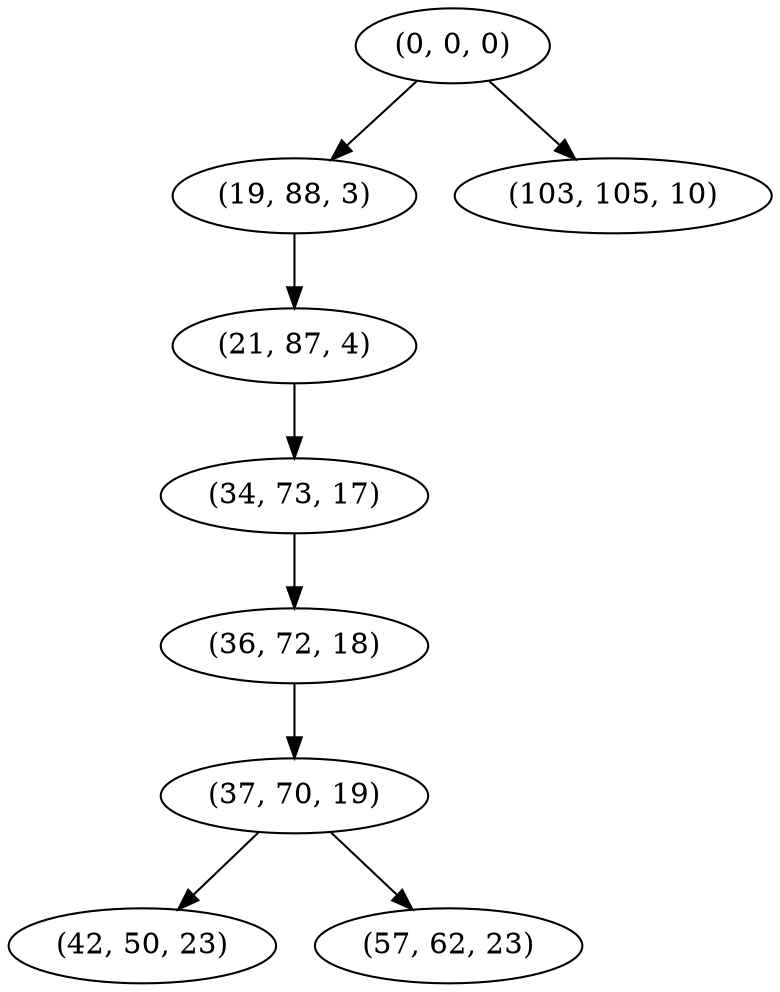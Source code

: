 digraph tree {
    "(0, 0, 0)";
    "(19, 88, 3)";
    "(21, 87, 4)";
    "(34, 73, 17)";
    "(36, 72, 18)";
    "(37, 70, 19)";
    "(42, 50, 23)";
    "(57, 62, 23)";
    "(103, 105, 10)";
    "(0, 0, 0)" -> "(19, 88, 3)";
    "(0, 0, 0)" -> "(103, 105, 10)";
    "(19, 88, 3)" -> "(21, 87, 4)";
    "(21, 87, 4)" -> "(34, 73, 17)";
    "(34, 73, 17)" -> "(36, 72, 18)";
    "(36, 72, 18)" -> "(37, 70, 19)";
    "(37, 70, 19)" -> "(42, 50, 23)";
    "(37, 70, 19)" -> "(57, 62, 23)";
}
